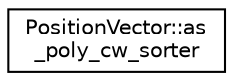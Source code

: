 digraph "Graphical Class Hierarchy"
{
  edge [fontname="Helvetica",fontsize="10",labelfontname="Helvetica",labelfontsize="10"];
  node [fontname="Helvetica",fontsize="10",shape=record];
  rankdir="LR";
  Node0 [label="PositionVector::as\l_poly_cw_sorter",height=0.2,width=0.4,color="black", fillcolor="white", style="filled",URL="$d1/dfa/class_position_vector_1_1as__poly__cw__sorter.html",tooltip="clase for CW Sorter "];
}
